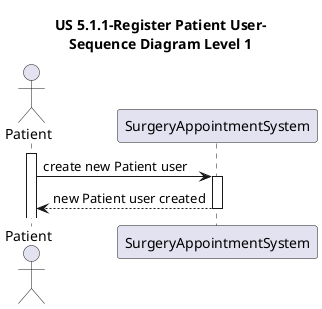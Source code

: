 @startuml

title US 5.1.1-Register Patient User-\nSequence Diagram Level 1

actor Patient
participant SurgeryAppointmentSystem

activate Patient
Patient-> SurgeryAppointmentSystem: create new Patient user
activate SurgeryAppointmentSystem

SurgeryAppointmentSystem --> Patient: new Patient user created
deactivate SurgeryAppointmentSystem

@enduml